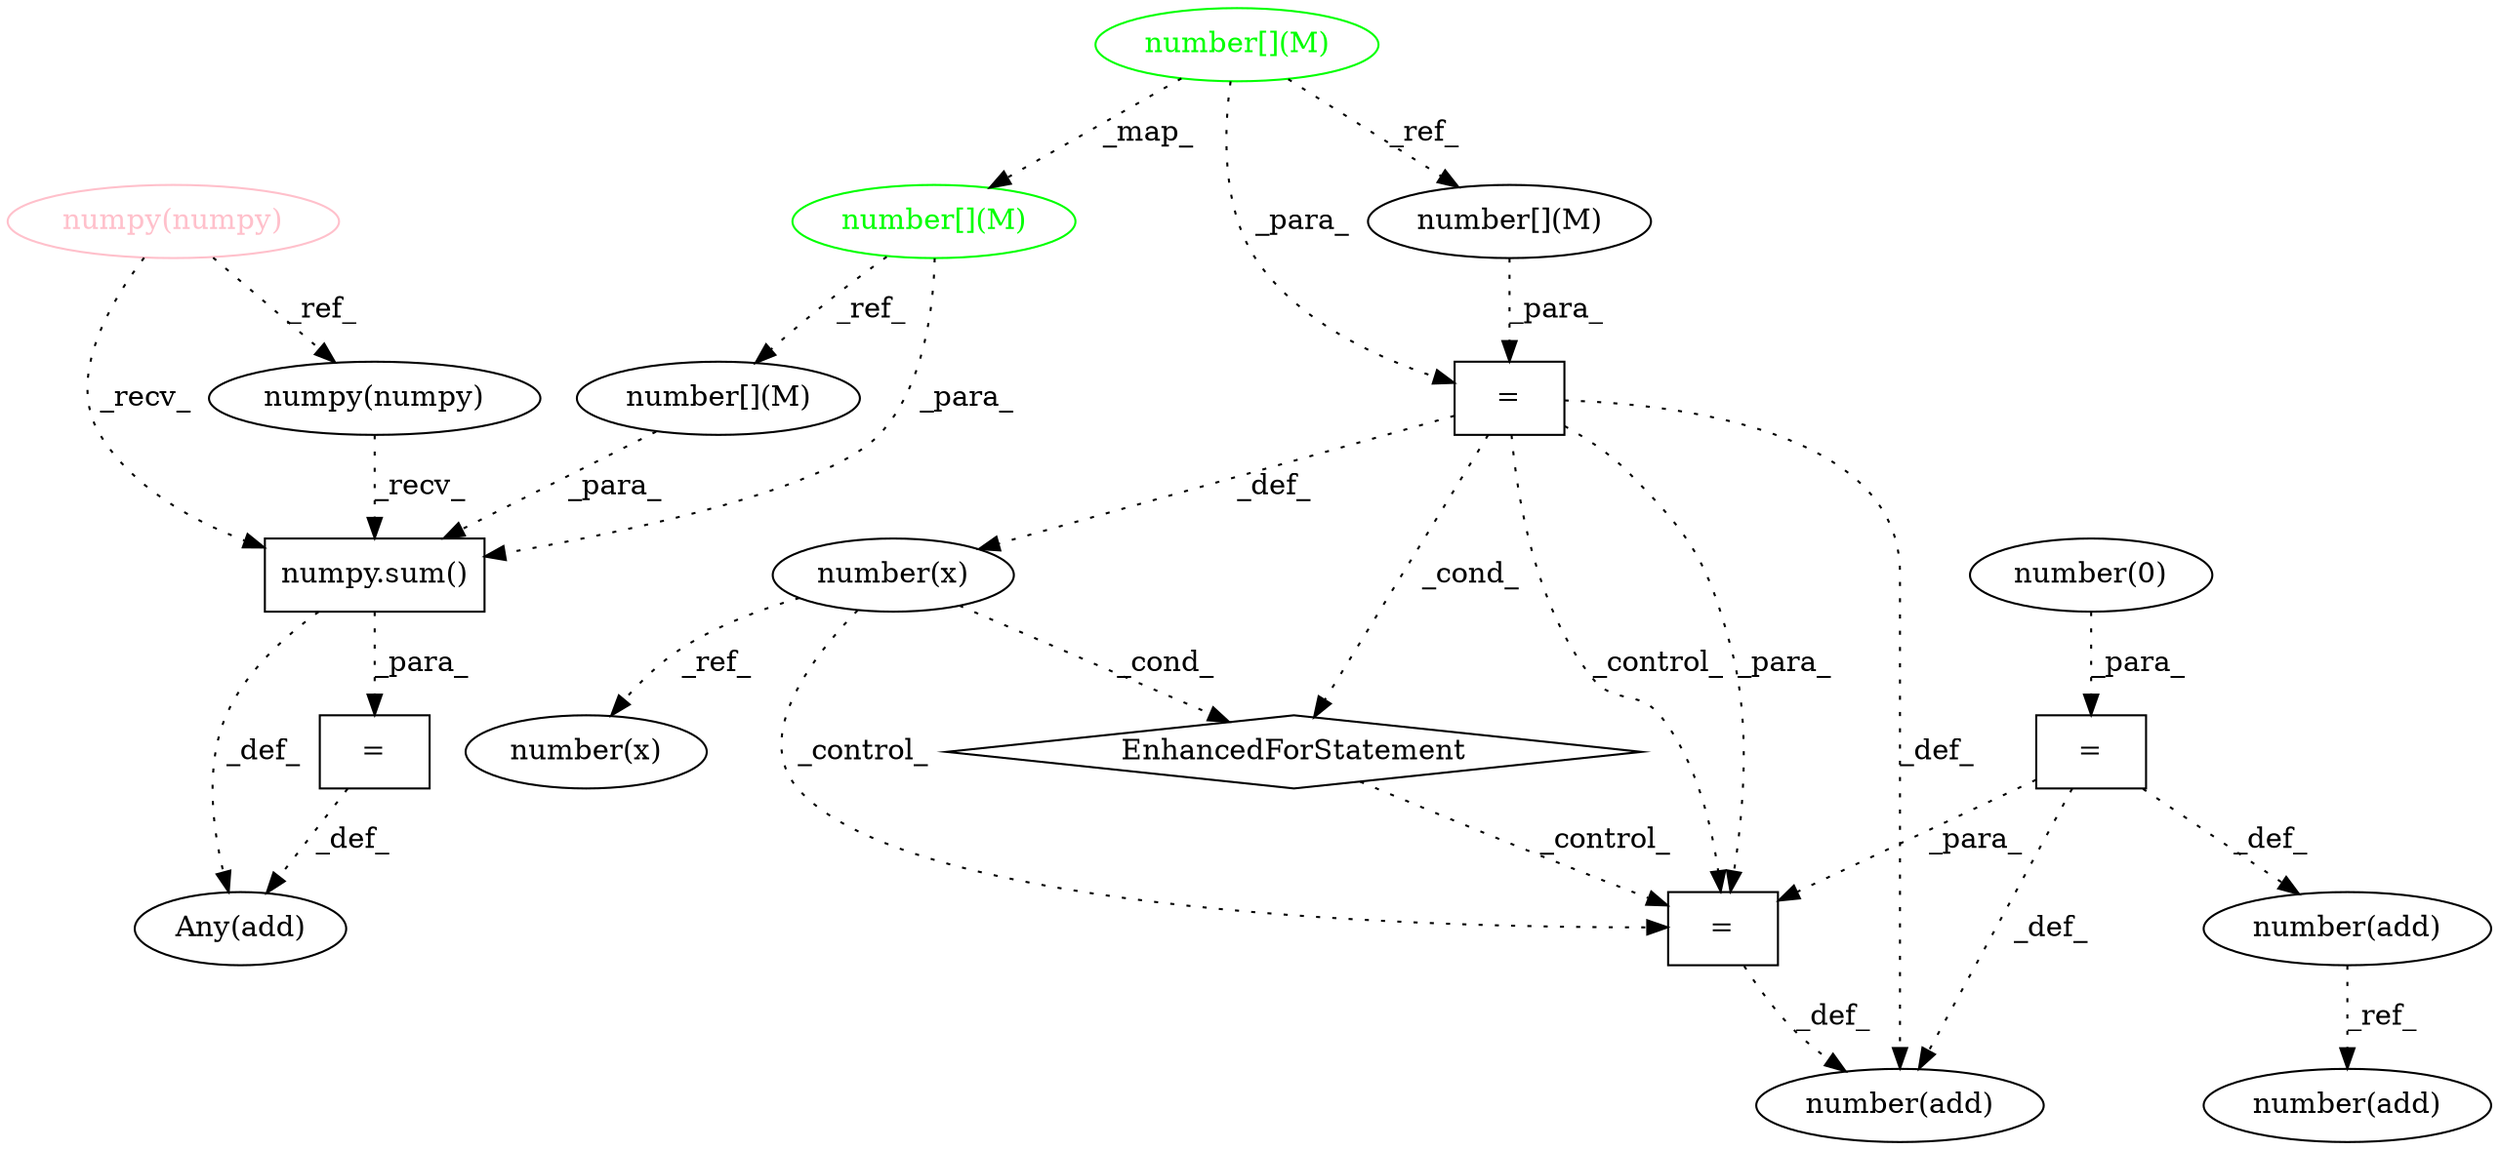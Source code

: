 digraph G {
1 [label="numpy(numpy)" shape=ellipse]
2 [label="number(0)" shape=ellipse]
3 [label="number(add)" shape=ellipse]
4 [label="number(add)" shape=ellipse]
5 [label="number[](M)" shape=ellipse color=green fontcolor=green]
6 [label="EnhancedForStatement" shape=diamond]
7 [label="numpy(numpy)" shape=ellipse color=pink fontcolor=pink]
8 [label="number(x)" shape=ellipse]
9 [label="number[](M)" shape=ellipse]
10 [label="=" shape=box]
11 [label="numpy.sum()" shape=box]
12 [label="number(x)" shape=ellipse]
13 [label="=" shape=box]
14 [label="number[](M)" shape=ellipse]
15 [label="number[](M)" shape=ellipse color=green fontcolor=green]
16 [label="Any(add)" shape=ellipse]
17 [label="=" shape=box]
18 [label="=" shape=box]
19 [label="number(add)" shape=ellipse]
7 -> 1 [label="_ref_" style=dotted];
13 -> 3 [label="_def_" style=dotted];
18 -> 3 [label="_def_" style=dotted];
10 -> 3 [label="_def_" style=dotted];
19 -> 4 [label="_ref_" style=dotted];
8 -> 6 [label="_cond_" style=dotted];
18 -> 6 [label="_cond_" style=dotted];
18 -> 8 [label="_def_" style=dotted];
15 -> 9 [label="_ref_" style=dotted];
2 -> 10 [label="_para_" style=dotted];
1 -> 11 [label="_recv_" style=dotted];
9 -> 11 [label="_para_" style=dotted];
7 -> 11 [label="_recv_" style=dotted];
15 -> 11 [label="_para_" style=dotted];
8 -> 12 [label="_ref_" style=dotted];
6 -> 13 [label="_control_" style=dotted];
18 -> 13 [label="_para_" style=dotted];
10 -> 13 [label="_para_" style=dotted];
8 -> 13 [label="_control_" style=dotted];
18 -> 13 [label="_control_" style=dotted];
5 -> 14 [label="_ref_" style=dotted];
5 -> 15 [label="_map_" style=dotted];
17 -> 16 [label="_def_" style=dotted];
11 -> 16 [label="_def_" style=dotted];
11 -> 17 [label="_para_" style=dotted];
14 -> 18 [label="_para_" style=dotted];
5 -> 18 [label="_para_" style=dotted];
10 -> 19 [label="_def_" style=dotted];
}